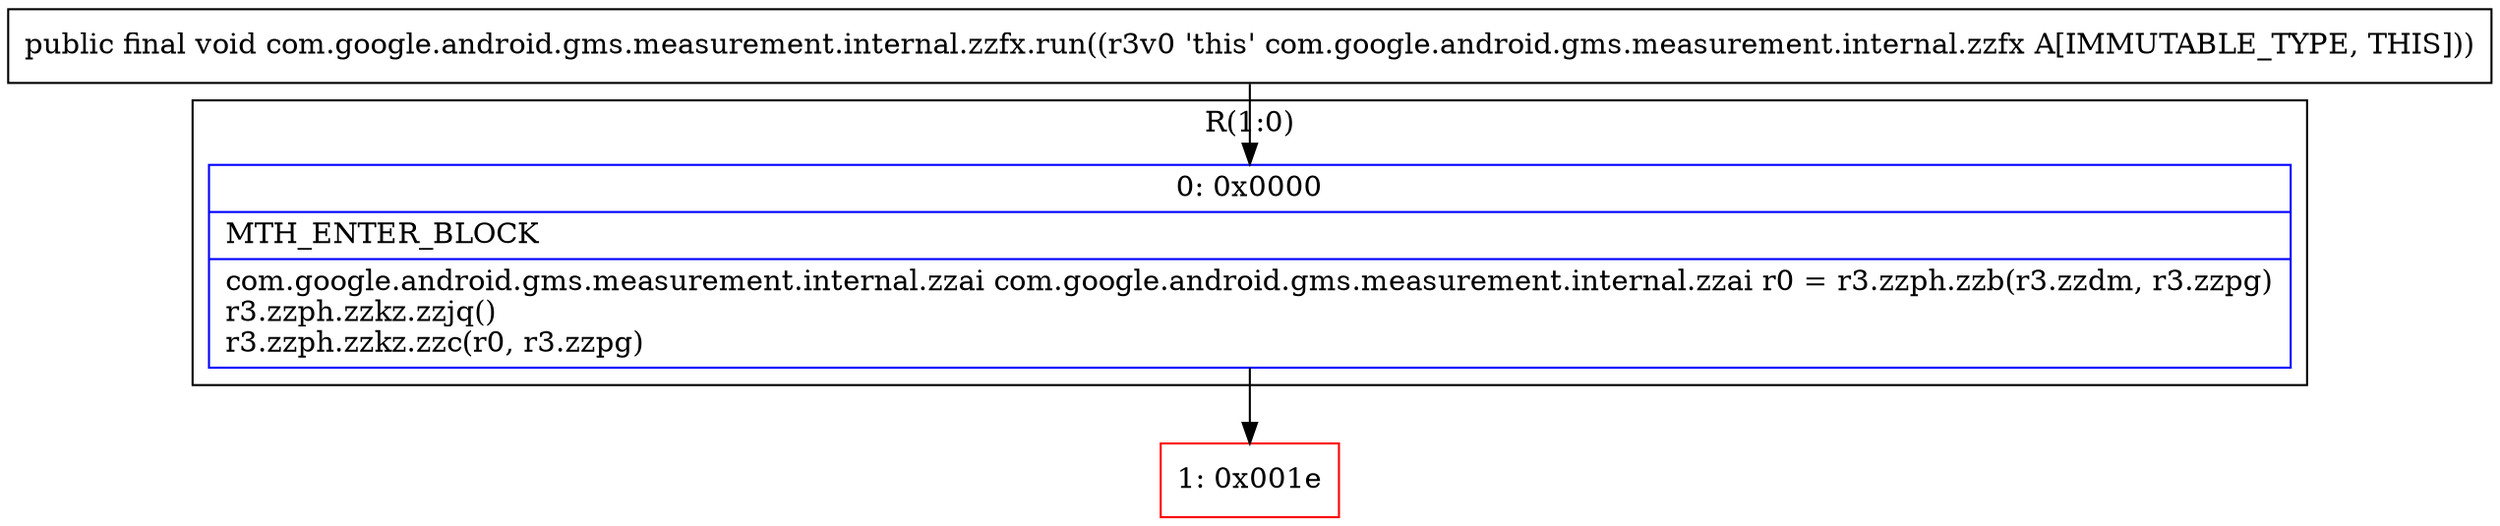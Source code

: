 digraph "CFG forcom.google.android.gms.measurement.internal.zzfx.run()V" {
subgraph cluster_Region_1004596140 {
label = "R(1:0)";
node [shape=record,color=blue];
Node_0 [shape=record,label="{0\:\ 0x0000|MTH_ENTER_BLOCK\l|com.google.android.gms.measurement.internal.zzai com.google.android.gms.measurement.internal.zzai r0 = r3.zzph.zzb(r3.zzdm, r3.zzpg)\lr3.zzph.zzkz.zzjq()\lr3.zzph.zzkz.zzc(r0, r3.zzpg)\l}"];
}
Node_1 [shape=record,color=red,label="{1\:\ 0x001e}"];
MethodNode[shape=record,label="{public final void com.google.android.gms.measurement.internal.zzfx.run((r3v0 'this' com.google.android.gms.measurement.internal.zzfx A[IMMUTABLE_TYPE, THIS])) }"];
MethodNode -> Node_0;
Node_0 -> Node_1;
}


